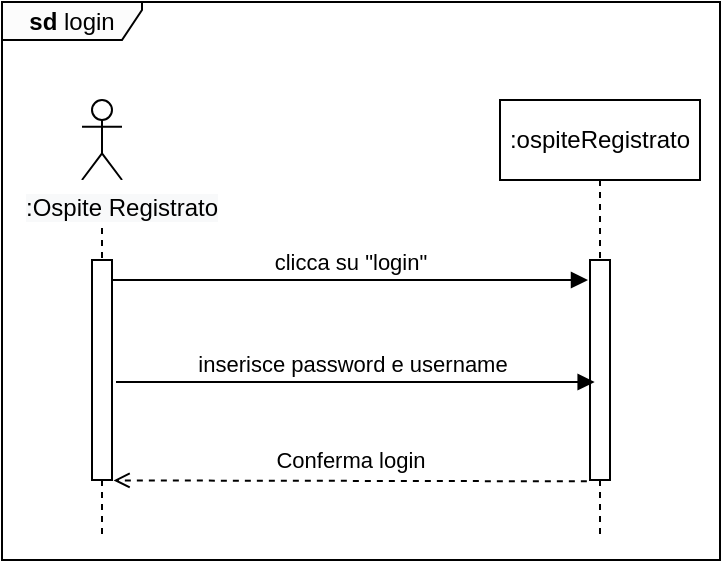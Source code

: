 <mxfile version="13.9.9" type="device"><diagram id="MIO8tU1UEvl1B__BIQpK" name="Page-1"><mxGraphModel dx="852" dy="1663" grid="1" gridSize="1" guides="1" tooltips="1" connect="1" arrows="1" fold="1" page="1" pageScale="1" pageWidth="827" pageHeight="1169" math="0" shadow="0"><root><mxCell id="0"/><mxCell id="1" parent="0"/><mxCell id="ORToput19fKV2EuOsulp-1" value="&lt;b&gt;sd &lt;/b&gt;login" style="shape=umlFrame;whiteSpace=wrap;html=1;width=70;height=19;fillColor=#FCFCFC;" parent="1" vertex="1"><mxGeometry x="70" y="-1120" width="359" height="279" as="geometry"/></mxCell><mxCell id="biBlbflUzNOPunbcJSMS-14" value="" style="endArrow=open;dashed=1;endFill=0;endSize=6;html=1;exitX=-0.157;exitY=1.006;exitDx=0;exitDy=0;exitPerimeter=0;entryX=1.077;entryY=1.002;entryDx=0;entryDy=0;entryPerimeter=0;startSize=8;" parent="1" source="biBlbflUzNOPunbcJSMS-8" target="biBlbflUzNOPunbcJSMS-5" edge="1"><mxGeometry width="160" relative="1" as="geometry"><mxPoint x="289" y="-821" as="sourcePoint"/><mxPoint x="126" y="-843" as="targetPoint"/></mxGeometry></mxCell><mxCell id="biBlbflUzNOPunbcJSMS-9" value="clicca su &quot;login&quot;" style="html=1;verticalAlign=bottom;startArrow=none;endArrow=block;startSize=8;exitX=0.967;exitY=0.408;exitDx=0;exitDy=0;exitPerimeter=0;startFill=0;" parent="1" edge="1"><mxGeometry x="0.006" relative="1" as="geometry"><mxPoint x="123.67" y="-980.96" as="sourcePoint"/><mxPoint x="363" y="-981" as="targetPoint"/><mxPoint as="offset"/></mxGeometry></mxCell><mxCell id="biBlbflUzNOPunbcJSMS-2" value=":ospiteRegistrato" style="shape=umlLifeline;perimeter=lifelinePerimeter;whiteSpace=wrap;html=1;container=1;collapsible=0;recursiveResize=0;outlineConnect=0;" parent="1" vertex="1"><mxGeometry x="319" y="-1071" width="100" height="220" as="geometry"/></mxCell><mxCell id="biBlbflUzNOPunbcJSMS-3" value="" style="shape=umlLifeline;participant=umlActor;perimeter=lifelinePerimeter;whiteSpace=wrap;html=1;container=1;collapsible=0;recursiveResize=0;verticalAlign=top;spacingTop=36;outlineConnect=0;" parent="1" vertex="1"><mxGeometry x="110" y="-1071" width="20" height="220" as="geometry"/></mxCell><mxCell id="biBlbflUzNOPunbcJSMS-5" value="" style="html=1;points=[];perimeter=orthogonalPerimeter;" parent="biBlbflUzNOPunbcJSMS-3" vertex="1"><mxGeometry x="5" y="80" width="10" height="110" as="geometry"/></mxCell><mxCell id="biBlbflUzNOPunbcJSMS-8" value="" style="html=1;points=[];perimeter=orthogonalPerimeter;" parent="1" vertex="1"><mxGeometry x="364" y="-991" width="10" height="110" as="geometry"/></mxCell><mxCell id="biBlbflUzNOPunbcJSMS-16" value="&lt;span style=&quot;line-height: 107% ; font-family: &amp;#34;calibri&amp;#34; , sans-serif&quot;&gt;&lt;font style=&quot;font-size: 11px&quot;&gt;Conferma login&lt;/font&gt;&lt;/span&gt;" style="text;html=1;align=center;verticalAlign=middle;resizable=0;points=[];autosize=1;" parent="1" vertex="1"><mxGeometry x="204" y="-901" width="80" height="20" as="geometry"/></mxCell><mxCell id="zLIfdvuTrRL2Ze_wKPPv-1" value="&lt;span style=&quot;color: rgb(0 , 0 , 0) ; font-family: &amp;#34;helvetica&amp;#34; ; font-size: 12px ; font-style: normal ; font-weight: 400 ; letter-spacing: normal ; text-align: center ; text-indent: 0px ; text-transform: none ; word-spacing: 0px ; background-color: rgb(248 , 249 , 250) ; display: inline ; float: none&quot;&gt;:Ospite Registrato&lt;/span&gt;" style="text;whiteSpace=wrap;html=1;fillColor=#ffffff;" parent="1" vertex="1"><mxGeometry x="80" y="-1031" width="100" height="20" as="geometry"/></mxCell><mxCell id="DwNV39sQAeh3ar4QE0O--1" value="inserisce password e username" style="html=1;verticalAlign=bottom;startArrow=none;endArrow=block;startSize=8;exitX=0.967;exitY=0.408;exitDx=0;exitDy=0;exitPerimeter=0;startFill=0;" parent="1" edge="1"><mxGeometry x="-0.014" relative="1" as="geometry"><mxPoint x="127.0" y="-929.96" as="sourcePoint"/><mxPoint x="366.33" y="-930" as="targetPoint"/><mxPoint as="offset"/></mxGeometry></mxCell></root></mxGraphModel></diagram></mxfile>